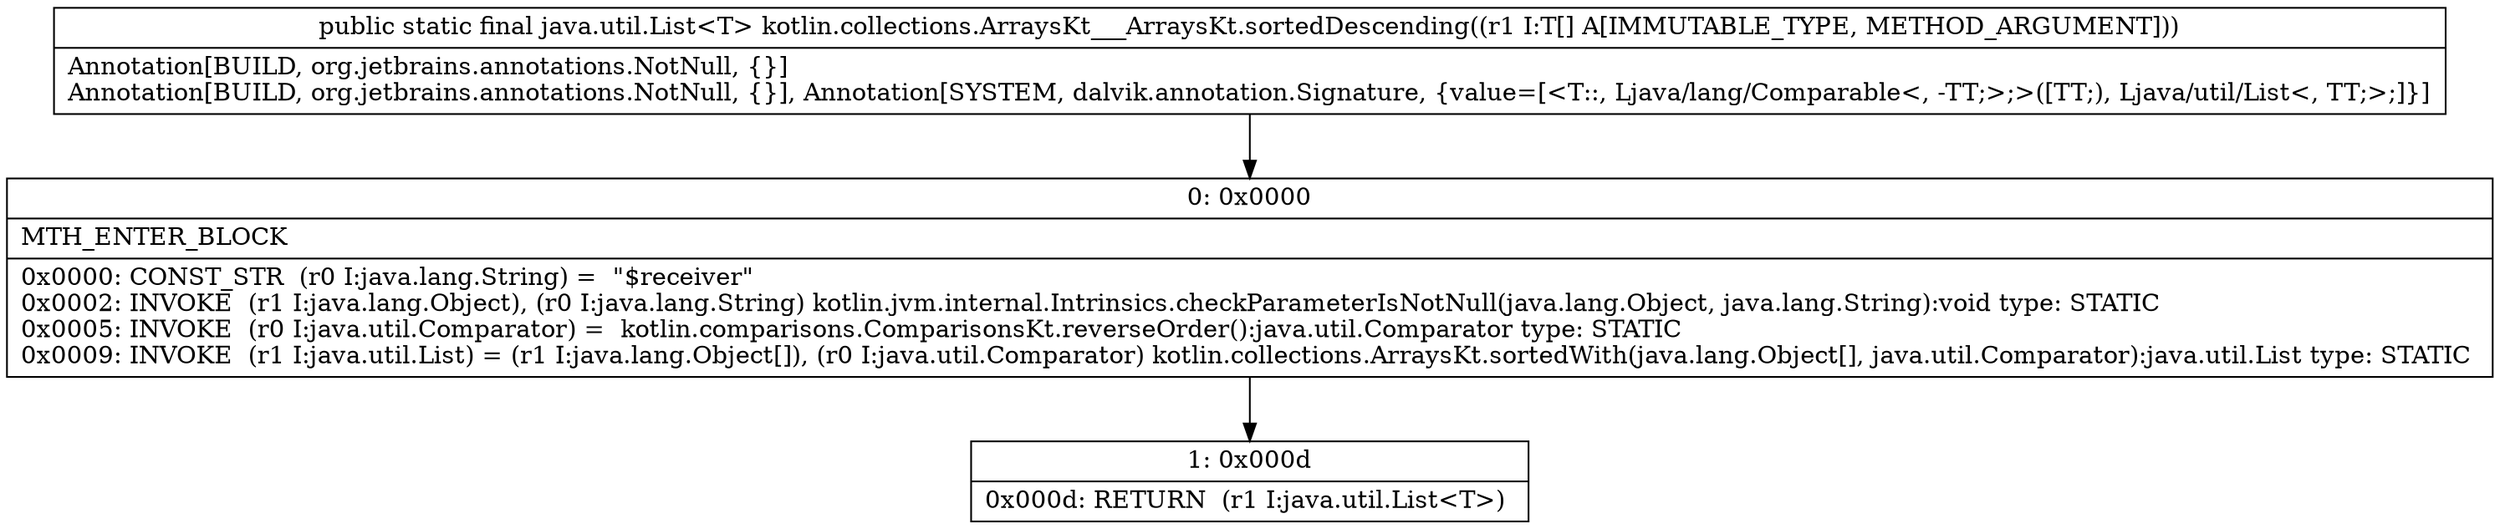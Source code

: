 digraph "CFG forkotlin.collections.ArraysKt___ArraysKt.sortedDescending([Ljava\/lang\/Comparable;)Ljava\/util\/List;" {
Node_0 [shape=record,label="{0\:\ 0x0000|MTH_ENTER_BLOCK\l|0x0000: CONST_STR  (r0 I:java.lang.String) =  \"$receiver\" \l0x0002: INVOKE  (r1 I:java.lang.Object), (r0 I:java.lang.String) kotlin.jvm.internal.Intrinsics.checkParameterIsNotNull(java.lang.Object, java.lang.String):void type: STATIC \l0x0005: INVOKE  (r0 I:java.util.Comparator) =  kotlin.comparisons.ComparisonsKt.reverseOrder():java.util.Comparator type: STATIC \l0x0009: INVOKE  (r1 I:java.util.List) = (r1 I:java.lang.Object[]), (r0 I:java.util.Comparator) kotlin.collections.ArraysKt.sortedWith(java.lang.Object[], java.util.Comparator):java.util.List type: STATIC \l}"];
Node_1 [shape=record,label="{1\:\ 0x000d|0x000d: RETURN  (r1 I:java.util.List\<T\>) \l}"];
MethodNode[shape=record,label="{public static final java.util.List\<T\> kotlin.collections.ArraysKt___ArraysKt.sortedDescending((r1 I:T[] A[IMMUTABLE_TYPE, METHOD_ARGUMENT]))  | Annotation[BUILD, org.jetbrains.annotations.NotNull, \{\}]\lAnnotation[BUILD, org.jetbrains.annotations.NotNull, \{\}], Annotation[SYSTEM, dalvik.annotation.Signature, \{value=[\<T::, Ljava\/lang\/Comparable\<, \-TT;\>;\>([TT;), Ljava\/util\/List\<, TT;\>;]\}]\l}"];
MethodNode -> Node_0;
Node_0 -> Node_1;
}

